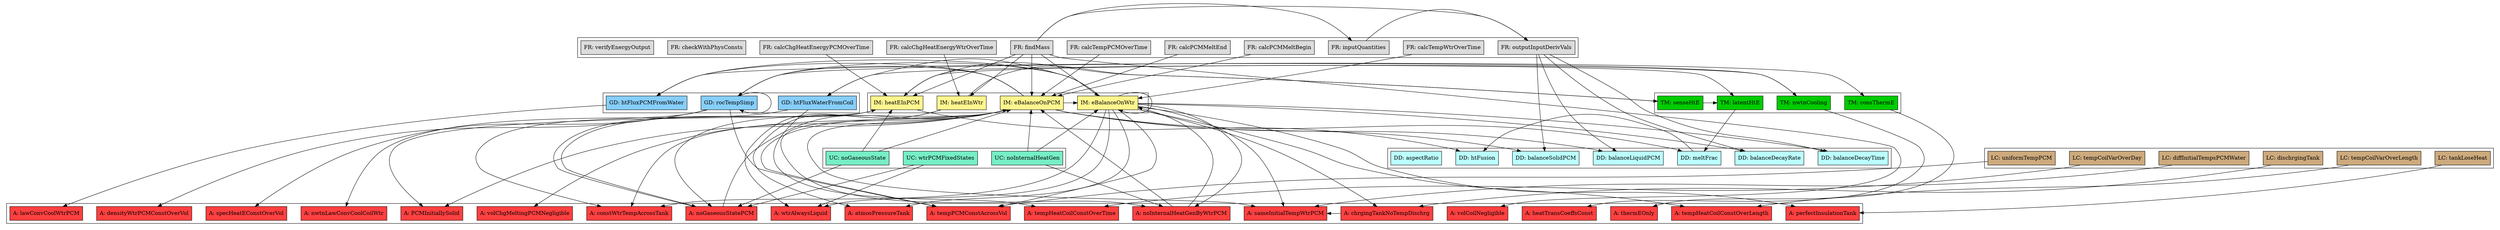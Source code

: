 digraph sampleTG2 {
	pad="0.125";
	nodesep="0.5";
	ranksep="1.5";
	rankdir="TB";
	newrank="true";

	/*| Data Component Relationships/Dependencies |*/
	IM1 -> {IM1, AS3, AS4, AS9, AS11, AS12, AS14, AS15, AS16, AS19, DD1, DD2, GD1, 
		GD2, GD3};
	IM2 -> {IM1, IM4, AS3, AS4, AS12, AS13, AS16, AS17, AS18, DD3, DD4, DD6, GD1, 
		GD3};
	IM3 -> {TM2, AS14, AS19};
	IM4 -> {TM2, TM3, AS13, AS18, DD5};

	FR1 -> {FR4};
	FR2 -> {IM1, IM2, IM3, IM4, FR1, FR4, AS20};
	FR4 -> {DD1, DD2, DD3, DD4};
	FR5 -> {IM1};
	FR6 -> {IM2};
	FR7 -> {IM3};
	FR8 -> {IM4};
	FR10 -> {IM2};
	FR11 -> {IM2};

	TM1 -> {AS1};
	TM2 -> {TM3};
	TM3 -> {DD6};
	TM4 -> {AS2};

	GD1 -> {TM1, AS3, AS4, AS5, AS6, GD1};
	GD2 -> {TM4, AS7, AS8};
	GD3 -> {TM4, AS10};

	DD6 -> {DD5};

	AS11 -> {AS12};
	AS16 -> {IM1, IM2};
	AS18 -> {IM2, IM4};

	LC1 -> {AS4};
	LC2 -> {AS8};
	LC3 -> {AS9};
	LC4 -> {AS11};
	LC5 -> {AS12};
	LC6 -> {AS15};

	UC1 -> {AS14, AS18};
	UC2 -> {IM1, IM2, AS16};
	UC3 -> {IM2, IM4, AS18};

	/*| Instance Models |*/
	IM1	[color=black, fillcolor=khaki1, label="IM: eBalanceOnWtr", shape=box, style=filled];
	IM2	[color=black, fillcolor=khaki1, label="IM: eBalanceOnPCM", shape=box, style=filled];
	IM3 [color=black, fillcolor=khaki1, label="IM: heatEInWtr", shape=box, style=filled];
	IM4 [color=black, fillcolor=khaki1, label="IM: heatEInPCM", shape=box, style=filled];

	/*| Functional Requirements |*/
	FR1 [color=black, fillcolor=gainsboro, label="FR: inputQuantities", shape=box, style=filled];
	FR2 [color=black, fillcolor=gainsboro, label="FR: findMass", shape=box, style=filled];
	FR3 [color=black, fillcolor=gainsboro, label="FR: checkWithPhysConsts", shape=box, style=filled];
	FR4	[color=black, fillcolor=gainsboro, label="FR: outputInputDerivVals", shape=box, style=filled];
	FR5 [color=black, fillcolor=gainsboro, label="FR: calcTempWtrOverTime", shape=box, style=filled];
	FR6 [color=black, fillcolor=gainsboro, label="FR: calcTempPCMOverTime", shape=box, style=filled];
	FR7 [color=black, fillcolor=gainsboro, label="FR: calcChgHeatEnergyWtrOverTime", shape=box, style=filled];
	FR8 [color=black, fillcolor=gainsboro, label="FR: calcChgHeatEnergyPCMOverTime", shape=box, style=filled];
	FR9 [color=black, fillcolor=gainsboro, label="FR: verifyEnergyOutput", shape=box, style=filled];
	FR10 [color=black, fillcolor=gainsboro, label="FR: calcPCMMeltBegin", shape=box, style=filled];
	FR11 [color=black, fillcolor=gainsboro, label="FR: calcPCMMeltEnd", shape=box, style=filled];

	/*| Theory Models |*/
	TM1 [color=black, fillcolor=green3, label="TM: consThermE", shape=box, style=filled];
	TM2 [color=black, fillcolor=green3, label="TM: senseHtE", shape=box, style=filled];
	TM3 [color=black, fillcolor=green3, label="TM: latentHtE", shape=box, style=filled];
	TM4 [color=black, fillcolor=green3, label="TM: nwtnCooling", shape=box, style=filled];

	/*| General Definitions |*/
	GD1 [color=black, fillcolor=lightskyblue, label="GD: rocTempSimp", shape=box, style=filled];
	GD2 [color=black, fillcolor=lightskyblue, label="GD: htFluxWaterFromCoil", shape=box, style=filled];
	GD3 [color=black, fillcolor=lightskyblue, label="GD: htFluxPCMFromWater", shape=box, style=filled];

	/*| Data Definitions |*/
	DD1 [color=black, fillcolor=paleturquoise1, label="DD: balanceDecayRate", shape=box, style=filled];
	DD2 [color=black, fillcolor=paleturquoise1, label="DD: balanceDecayTime", shape=box, style=filled];
	DD3 [color=black, fillcolor=paleturquoise1, label="DD: balanceSolidPCM", shape=box, style=filled];
	DD4 [color=black, fillcolor=paleturquoise1, label="DD: balanceLiquidPCM", shape=box, style=filled];
	DD5 [color=black, fillcolor=paleturquoise1, label="DD: htFusion", shape=box, style=filled];
	DD6 [color=black, fillcolor=paleturquoise1, label="DD: meltFrac", shape=box, style=filled];
	DD7 [color=black, fillcolor=paleturquoise1, label="DD: aspectRatio", shape=box, style=filled];

	/*| Assumptions |*/
	AS1 [color=black, fillcolor=brown1, label="A: thermEOnly", shape=box, style=filled];
	AS2 [color=black, fillcolor=brown1, label="A: heatTransCoeffsConst", shape=box, style=filled];
	AS3 [color=black, fillcolor=brown1, label="A: constWtrTempAcrossTank", shape=box, style=filled];
	AS4 [color=black, fillcolor=brown1, label="A: tempPCMConstAcrossVol", shape=box, style=filled];
	AS5 [color=black, fillcolor=brown1, label="A: densityWtrPCMConstOverVol", shape=box, style=filled];
	AS6 [color=black, fillcolor=brown1, label="A: specHeatEConstOverVol", shape=box, style=filled];
	AS7 [color=black, fillcolor=brown1, label="A: nwtnLawConvCoolCoilWtr", shape=box, style=filled];
	AS8 [color=black, fillcolor=brown1, label="A: tempHeatCoilConstOverTime", shape=box, style=filled];
	AS9 [color=black, fillcolor=brown1, label="A: tempHeatCoilConstOverLength", shape=box, style=filled];
	AS10 [color=black, fillcolor=brown1, label="A: lawConvCoolWtrPCM", shape=box, style=filled];
	AS11 [color=black, fillcolor=brown1, label="A: chrgingTankNoTempDischrg", shape=box, style=filled];
	AS12 [color=black, fillcolor=brown1, label="A: sameInitialTempWtrPCM", shape=box, style=filled];
	AS13 [color=black, fillcolor=brown1, label="A: PCMInitiallySolid", shape=box, style=filled];
	AS14 [color=black, fillcolor=brown1, label="A: wtrAlwaysLiquid", shape=box, style=filled];
	AS15 [color=black, fillcolor=brown1, label="A: perfectInsulationTank", shape=box, style=filled];
	AS16 [color=black, fillcolor=brown1, label="A: noInternalHeatGenByWtrPCM", shape=box, style=filled];
	AS17 [color=black, fillcolor=brown1, label="A: volChgMeltingPCMNegligible", shape=box, style=filled];
	AS18 [color=black, fillcolor=brown1, label="A: noGaseousStatePCM", shape=box, style=filled];
	AS19 [color=black, fillcolor=brown1, label="A: atmosPressureTank", shape=box, style=filled];
	AS20 [color=black, fillcolor=brown1, label="A: volCoilNegligible", shape=box, style=filled];

	/*| Likely Changes |*/
	LC1 [color=black, fillcolor=burlywood3, label="LC: uniformTempPCM", shape=box, style=filled];
	LC2 [color=black, fillcolor=burlywood3, label="LC: tempCoilVarOverDay", shape=box, style=filled];
	LC3 [color=black, fillcolor=burlywood3, label="LC: tempCoilVarOverLength", shape=box, style=filled];
	LC4 [color=black, fillcolor=burlywood3, label="LC: dischrgingTank", shape=box, style=filled];
	LC5 [color=black, fillcolor=burlywood3, label="LC: diffInitialTempsPCMWater", shape=box, style=filled];
	LC6 [color=black, fillcolor=burlywood3, label="LC: tankLoseHeat", shape=box, style=filled];

	/*| Unlikely Changes |*/
	UC1 [color=black, fillcolor=aquamarine2, label="UC: wtrPCMFixedStates", shape=box, style=filled];
	UC2 [color=black, fillcolor=aquamarine2, label="UC: noInternalHeatGen", shape=box, style=filled];
	UC3 [color=black, fillcolor=aquamarine2, label="UC: noGaseousState", shape=box, style=filled];

	/*| Functional Requirements Subgraph Cluster |*/
	subgraph cluster_funcReqs {
		rank="same"
		{FR1, FR2, FR3, FR4, FR5, FR6, FR7, FR8, FR9, FR10, FR11}
	}

	/*| Theory Models Subgraph Cluster |*/
	subgraph cluster_tMods {
		rank="same"
		{TM1, TM2, TM3, TM4}
	}

	/*| General Definitions Subgraph Cluster |*/
	subgraph cluster_genDefs {
		rank="same"
		{GD1, GD2, GD3}
	}

	/*| Instance Models Subgraph Cluster |*/
	subgraph cluster_iMods {
		rank="same"
		{IM1, IM2, IM3, IM4}
	}

	/*| Data Definitions Subgraph Cluster |*/
	subgraph cluster_dataDefs {
		rank="same"
		{DD1, DD2, DD3, DD4, DD5, DD6, DD7}
	}

	/*| Assumptions Subgraph Cluster |*/
	subgraph cluster_assumps {
		rank="same"
		{AS1, AS2, AS3, AS4, AS5, AS6, AS7, AS8, AS9, AS10, AS11, AS12, AS13, AS14, 
			AS15, AS16, AS17, AS18, AS19, AS20}
	}

	/*| Likely Changes Subgraph Cluster |*/
	subgraph cluster_likeChgs {
		rank="same"
		{LC1, LC2, LC3, LC4, LC5, LC6}
	}

	/*| Unlikely Changes Subgraph Cluster |*/
	subgraph cluster_unlikeChgs {
		rank="same"
		{UC1, UC2, UC3}
	}

	{rank="same"; {TM1, TM2, TM3, TM4}; {GD1, GD2, GD3}; {IM1, IM2, IM3, IM4}}
	{rank="same"; {DD1, DD2, DD3, DD4, DD5, DD6, DD7}; {LC1, LC2, LC3, LC4, LC5, LC6}; 
	{UC1, UC2, UC3}}
}

/*| dot -Tpng sampleTG3.dot -o sampleTG3.png |*/